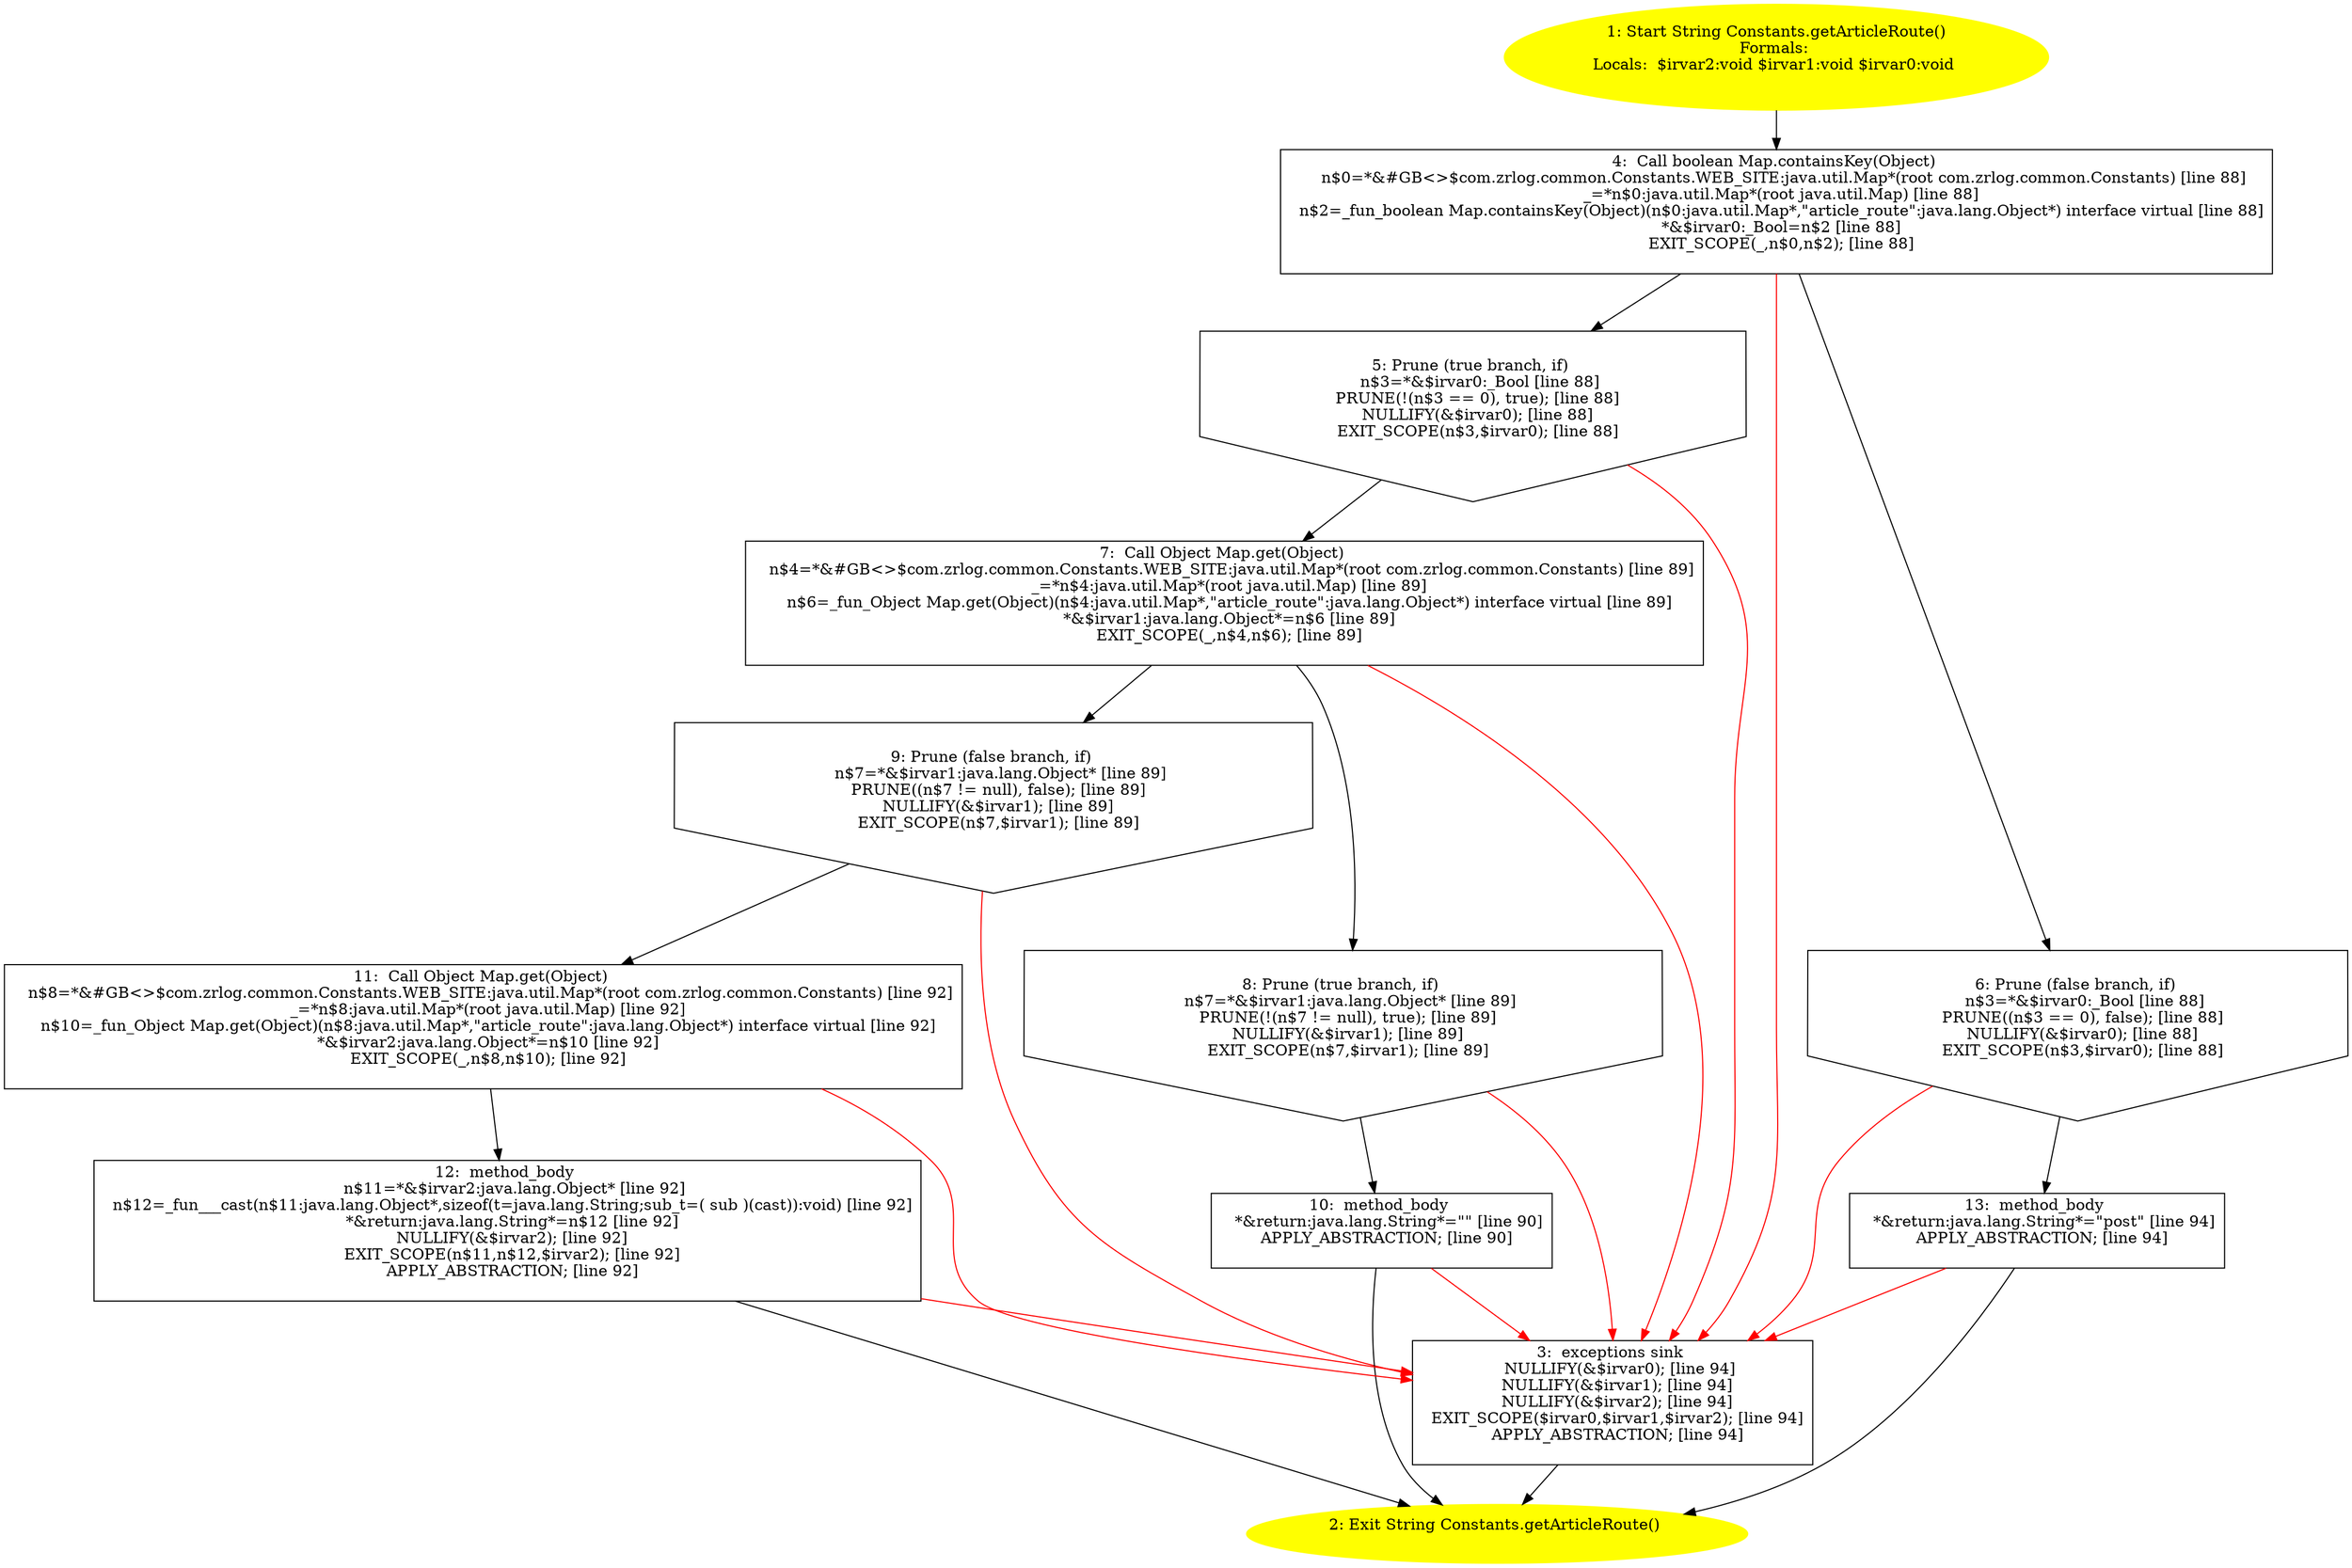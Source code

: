 /* @generated */
digraph cfg {
"com.zrlog.common.Constants.getArticleRoute():java.lang.String.ff810917fa6cd3de221ebbf2cc8534ce_1" [label="1: Start String Constants.getArticleRoute()\nFormals: \nLocals:  $irvar2:void $irvar1:void $irvar0:void \n  " color=yellow style=filled]
	

	 "com.zrlog.common.Constants.getArticleRoute():java.lang.String.ff810917fa6cd3de221ebbf2cc8534ce_1" -> "com.zrlog.common.Constants.getArticleRoute():java.lang.String.ff810917fa6cd3de221ebbf2cc8534ce_4" ;
"com.zrlog.common.Constants.getArticleRoute():java.lang.String.ff810917fa6cd3de221ebbf2cc8534ce_2" [label="2: Exit String Constants.getArticleRoute() \n  " color=yellow style=filled]
	

"com.zrlog.common.Constants.getArticleRoute():java.lang.String.ff810917fa6cd3de221ebbf2cc8534ce_3" [label="3:  exceptions sink \n   NULLIFY(&$irvar0); [line 94]\n  NULLIFY(&$irvar1); [line 94]\n  NULLIFY(&$irvar2); [line 94]\n  EXIT_SCOPE($irvar0,$irvar1,$irvar2); [line 94]\n  APPLY_ABSTRACTION; [line 94]\n " shape="box"]
	

	 "com.zrlog.common.Constants.getArticleRoute():java.lang.String.ff810917fa6cd3de221ebbf2cc8534ce_3" -> "com.zrlog.common.Constants.getArticleRoute():java.lang.String.ff810917fa6cd3de221ebbf2cc8534ce_2" ;
"com.zrlog.common.Constants.getArticleRoute():java.lang.String.ff810917fa6cd3de221ebbf2cc8534ce_4" [label="4:  Call boolean Map.containsKey(Object) \n   n$0=*&#GB<>$com.zrlog.common.Constants.WEB_SITE:java.util.Map*(root com.zrlog.common.Constants) [line 88]\n  _=*n$0:java.util.Map*(root java.util.Map) [line 88]\n  n$2=_fun_boolean Map.containsKey(Object)(n$0:java.util.Map*,\"article_route\":java.lang.Object*) interface virtual [line 88]\n  *&$irvar0:_Bool=n$2 [line 88]\n  EXIT_SCOPE(_,n$0,n$2); [line 88]\n " shape="box"]
	

	 "com.zrlog.common.Constants.getArticleRoute():java.lang.String.ff810917fa6cd3de221ebbf2cc8534ce_4" -> "com.zrlog.common.Constants.getArticleRoute():java.lang.String.ff810917fa6cd3de221ebbf2cc8534ce_5" ;
	 "com.zrlog.common.Constants.getArticleRoute():java.lang.String.ff810917fa6cd3de221ebbf2cc8534ce_4" -> "com.zrlog.common.Constants.getArticleRoute():java.lang.String.ff810917fa6cd3de221ebbf2cc8534ce_6" ;
	 "com.zrlog.common.Constants.getArticleRoute():java.lang.String.ff810917fa6cd3de221ebbf2cc8534ce_4" -> "com.zrlog.common.Constants.getArticleRoute():java.lang.String.ff810917fa6cd3de221ebbf2cc8534ce_3" [color="red" ];
"com.zrlog.common.Constants.getArticleRoute():java.lang.String.ff810917fa6cd3de221ebbf2cc8534ce_5" [label="5: Prune (true branch, if) \n   n$3=*&$irvar0:_Bool [line 88]\n  PRUNE(!(n$3 == 0), true); [line 88]\n  NULLIFY(&$irvar0); [line 88]\n  EXIT_SCOPE(n$3,$irvar0); [line 88]\n " shape="invhouse"]
	

	 "com.zrlog.common.Constants.getArticleRoute():java.lang.String.ff810917fa6cd3de221ebbf2cc8534ce_5" -> "com.zrlog.common.Constants.getArticleRoute():java.lang.String.ff810917fa6cd3de221ebbf2cc8534ce_7" ;
	 "com.zrlog.common.Constants.getArticleRoute():java.lang.String.ff810917fa6cd3de221ebbf2cc8534ce_5" -> "com.zrlog.common.Constants.getArticleRoute():java.lang.String.ff810917fa6cd3de221ebbf2cc8534ce_3" [color="red" ];
"com.zrlog.common.Constants.getArticleRoute():java.lang.String.ff810917fa6cd3de221ebbf2cc8534ce_6" [label="6: Prune (false branch, if) \n   n$3=*&$irvar0:_Bool [line 88]\n  PRUNE((n$3 == 0), false); [line 88]\n  NULLIFY(&$irvar0); [line 88]\n  EXIT_SCOPE(n$3,$irvar0); [line 88]\n " shape="invhouse"]
	

	 "com.zrlog.common.Constants.getArticleRoute():java.lang.String.ff810917fa6cd3de221ebbf2cc8534ce_6" -> "com.zrlog.common.Constants.getArticleRoute():java.lang.String.ff810917fa6cd3de221ebbf2cc8534ce_13" ;
	 "com.zrlog.common.Constants.getArticleRoute():java.lang.String.ff810917fa6cd3de221ebbf2cc8534ce_6" -> "com.zrlog.common.Constants.getArticleRoute():java.lang.String.ff810917fa6cd3de221ebbf2cc8534ce_3" [color="red" ];
"com.zrlog.common.Constants.getArticleRoute():java.lang.String.ff810917fa6cd3de221ebbf2cc8534ce_7" [label="7:  Call Object Map.get(Object) \n   n$4=*&#GB<>$com.zrlog.common.Constants.WEB_SITE:java.util.Map*(root com.zrlog.common.Constants) [line 89]\n  _=*n$4:java.util.Map*(root java.util.Map) [line 89]\n  n$6=_fun_Object Map.get(Object)(n$4:java.util.Map*,\"article_route\":java.lang.Object*) interface virtual [line 89]\n  *&$irvar1:java.lang.Object*=n$6 [line 89]\n  EXIT_SCOPE(_,n$4,n$6); [line 89]\n " shape="box"]
	

	 "com.zrlog.common.Constants.getArticleRoute():java.lang.String.ff810917fa6cd3de221ebbf2cc8534ce_7" -> "com.zrlog.common.Constants.getArticleRoute():java.lang.String.ff810917fa6cd3de221ebbf2cc8534ce_8" ;
	 "com.zrlog.common.Constants.getArticleRoute():java.lang.String.ff810917fa6cd3de221ebbf2cc8534ce_7" -> "com.zrlog.common.Constants.getArticleRoute():java.lang.String.ff810917fa6cd3de221ebbf2cc8534ce_9" ;
	 "com.zrlog.common.Constants.getArticleRoute():java.lang.String.ff810917fa6cd3de221ebbf2cc8534ce_7" -> "com.zrlog.common.Constants.getArticleRoute():java.lang.String.ff810917fa6cd3de221ebbf2cc8534ce_3" [color="red" ];
"com.zrlog.common.Constants.getArticleRoute():java.lang.String.ff810917fa6cd3de221ebbf2cc8534ce_8" [label="8: Prune (true branch, if) \n   n$7=*&$irvar1:java.lang.Object* [line 89]\n  PRUNE(!(n$7 != null), true); [line 89]\n  NULLIFY(&$irvar1); [line 89]\n  EXIT_SCOPE(n$7,$irvar1); [line 89]\n " shape="invhouse"]
	

	 "com.zrlog.common.Constants.getArticleRoute():java.lang.String.ff810917fa6cd3de221ebbf2cc8534ce_8" -> "com.zrlog.common.Constants.getArticleRoute():java.lang.String.ff810917fa6cd3de221ebbf2cc8534ce_10" ;
	 "com.zrlog.common.Constants.getArticleRoute():java.lang.String.ff810917fa6cd3de221ebbf2cc8534ce_8" -> "com.zrlog.common.Constants.getArticleRoute():java.lang.String.ff810917fa6cd3de221ebbf2cc8534ce_3" [color="red" ];
"com.zrlog.common.Constants.getArticleRoute():java.lang.String.ff810917fa6cd3de221ebbf2cc8534ce_9" [label="9: Prune (false branch, if) \n   n$7=*&$irvar1:java.lang.Object* [line 89]\n  PRUNE((n$7 != null), false); [line 89]\n  NULLIFY(&$irvar1); [line 89]\n  EXIT_SCOPE(n$7,$irvar1); [line 89]\n " shape="invhouse"]
	

	 "com.zrlog.common.Constants.getArticleRoute():java.lang.String.ff810917fa6cd3de221ebbf2cc8534ce_9" -> "com.zrlog.common.Constants.getArticleRoute():java.lang.String.ff810917fa6cd3de221ebbf2cc8534ce_11" ;
	 "com.zrlog.common.Constants.getArticleRoute():java.lang.String.ff810917fa6cd3de221ebbf2cc8534ce_9" -> "com.zrlog.common.Constants.getArticleRoute():java.lang.String.ff810917fa6cd3de221ebbf2cc8534ce_3" [color="red" ];
"com.zrlog.common.Constants.getArticleRoute():java.lang.String.ff810917fa6cd3de221ebbf2cc8534ce_10" [label="10:  method_body \n   *&return:java.lang.String*=\"\" [line 90]\n  APPLY_ABSTRACTION; [line 90]\n " shape="box"]
	

	 "com.zrlog.common.Constants.getArticleRoute():java.lang.String.ff810917fa6cd3de221ebbf2cc8534ce_10" -> "com.zrlog.common.Constants.getArticleRoute():java.lang.String.ff810917fa6cd3de221ebbf2cc8534ce_2" ;
	 "com.zrlog.common.Constants.getArticleRoute():java.lang.String.ff810917fa6cd3de221ebbf2cc8534ce_10" -> "com.zrlog.common.Constants.getArticleRoute():java.lang.String.ff810917fa6cd3de221ebbf2cc8534ce_3" [color="red" ];
"com.zrlog.common.Constants.getArticleRoute():java.lang.String.ff810917fa6cd3de221ebbf2cc8534ce_11" [label="11:  Call Object Map.get(Object) \n   n$8=*&#GB<>$com.zrlog.common.Constants.WEB_SITE:java.util.Map*(root com.zrlog.common.Constants) [line 92]\n  _=*n$8:java.util.Map*(root java.util.Map) [line 92]\n  n$10=_fun_Object Map.get(Object)(n$8:java.util.Map*,\"article_route\":java.lang.Object*) interface virtual [line 92]\n  *&$irvar2:java.lang.Object*=n$10 [line 92]\n  EXIT_SCOPE(_,n$8,n$10); [line 92]\n " shape="box"]
	

	 "com.zrlog.common.Constants.getArticleRoute():java.lang.String.ff810917fa6cd3de221ebbf2cc8534ce_11" -> "com.zrlog.common.Constants.getArticleRoute():java.lang.String.ff810917fa6cd3de221ebbf2cc8534ce_12" ;
	 "com.zrlog.common.Constants.getArticleRoute():java.lang.String.ff810917fa6cd3de221ebbf2cc8534ce_11" -> "com.zrlog.common.Constants.getArticleRoute():java.lang.String.ff810917fa6cd3de221ebbf2cc8534ce_3" [color="red" ];
"com.zrlog.common.Constants.getArticleRoute():java.lang.String.ff810917fa6cd3de221ebbf2cc8534ce_12" [label="12:  method_body \n   n$11=*&$irvar2:java.lang.Object* [line 92]\n  n$12=_fun___cast(n$11:java.lang.Object*,sizeof(t=java.lang.String;sub_t=( sub )(cast)):void) [line 92]\n  *&return:java.lang.String*=n$12 [line 92]\n  NULLIFY(&$irvar2); [line 92]\n  EXIT_SCOPE(n$11,n$12,$irvar2); [line 92]\n  APPLY_ABSTRACTION; [line 92]\n " shape="box"]
	

	 "com.zrlog.common.Constants.getArticleRoute():java.lang.String.ff810917fa6cd3de221ebbf2cc8534ce_12" -> "com.zrlog.common.Constants.getArticleRoute():java.lang.String.ff810917fa6cd3de221ebbf2cc8534ce_2" ;
	 "com.zrlog.common.Constants.getArticleRoute():java.lang.String.ff810917fa6cd3de221ebbf2cc8534ce_12" -> "com.zrlog.common.Constants.getArticleRoute():java.lang.String.ff810917fa6cd3de221ebbf2cc8534ce_3" [color="red" ];
"com.zrlog.common.Constants.getArticleRoute():java.lang.String.ff810917fa6cd3de221ebbf2cc8534ce_13" [label="13:  method_body \n   *&return:java.lang.String*=\"post\" [line 94]\n  APPLY_ABSTRACTION; [line 94]\n " shape="box"]
	

	 "com.zrlog.common.Constants.getArticleRoute():java.lang.String.ff810917fa6cd3de221ebbf2cc8534ce_13" -> "com.zrlog.common.Constants.getArticleRoute():java.lang.String.ff810917fa6cd3de221ebbf2cc8534ce_2" ;
	 "com.zrlog.common.Constants.getArticleRoute():java.lang.String.ff810917fa6cd3de221ebbf2cc8534ce_13" -> "com.zrlog.common.Constants.getArticleRoute():java.lang.String.ff810917fa6cd3de221ebbf2cc8534ce_3" [color="red" ];
}
